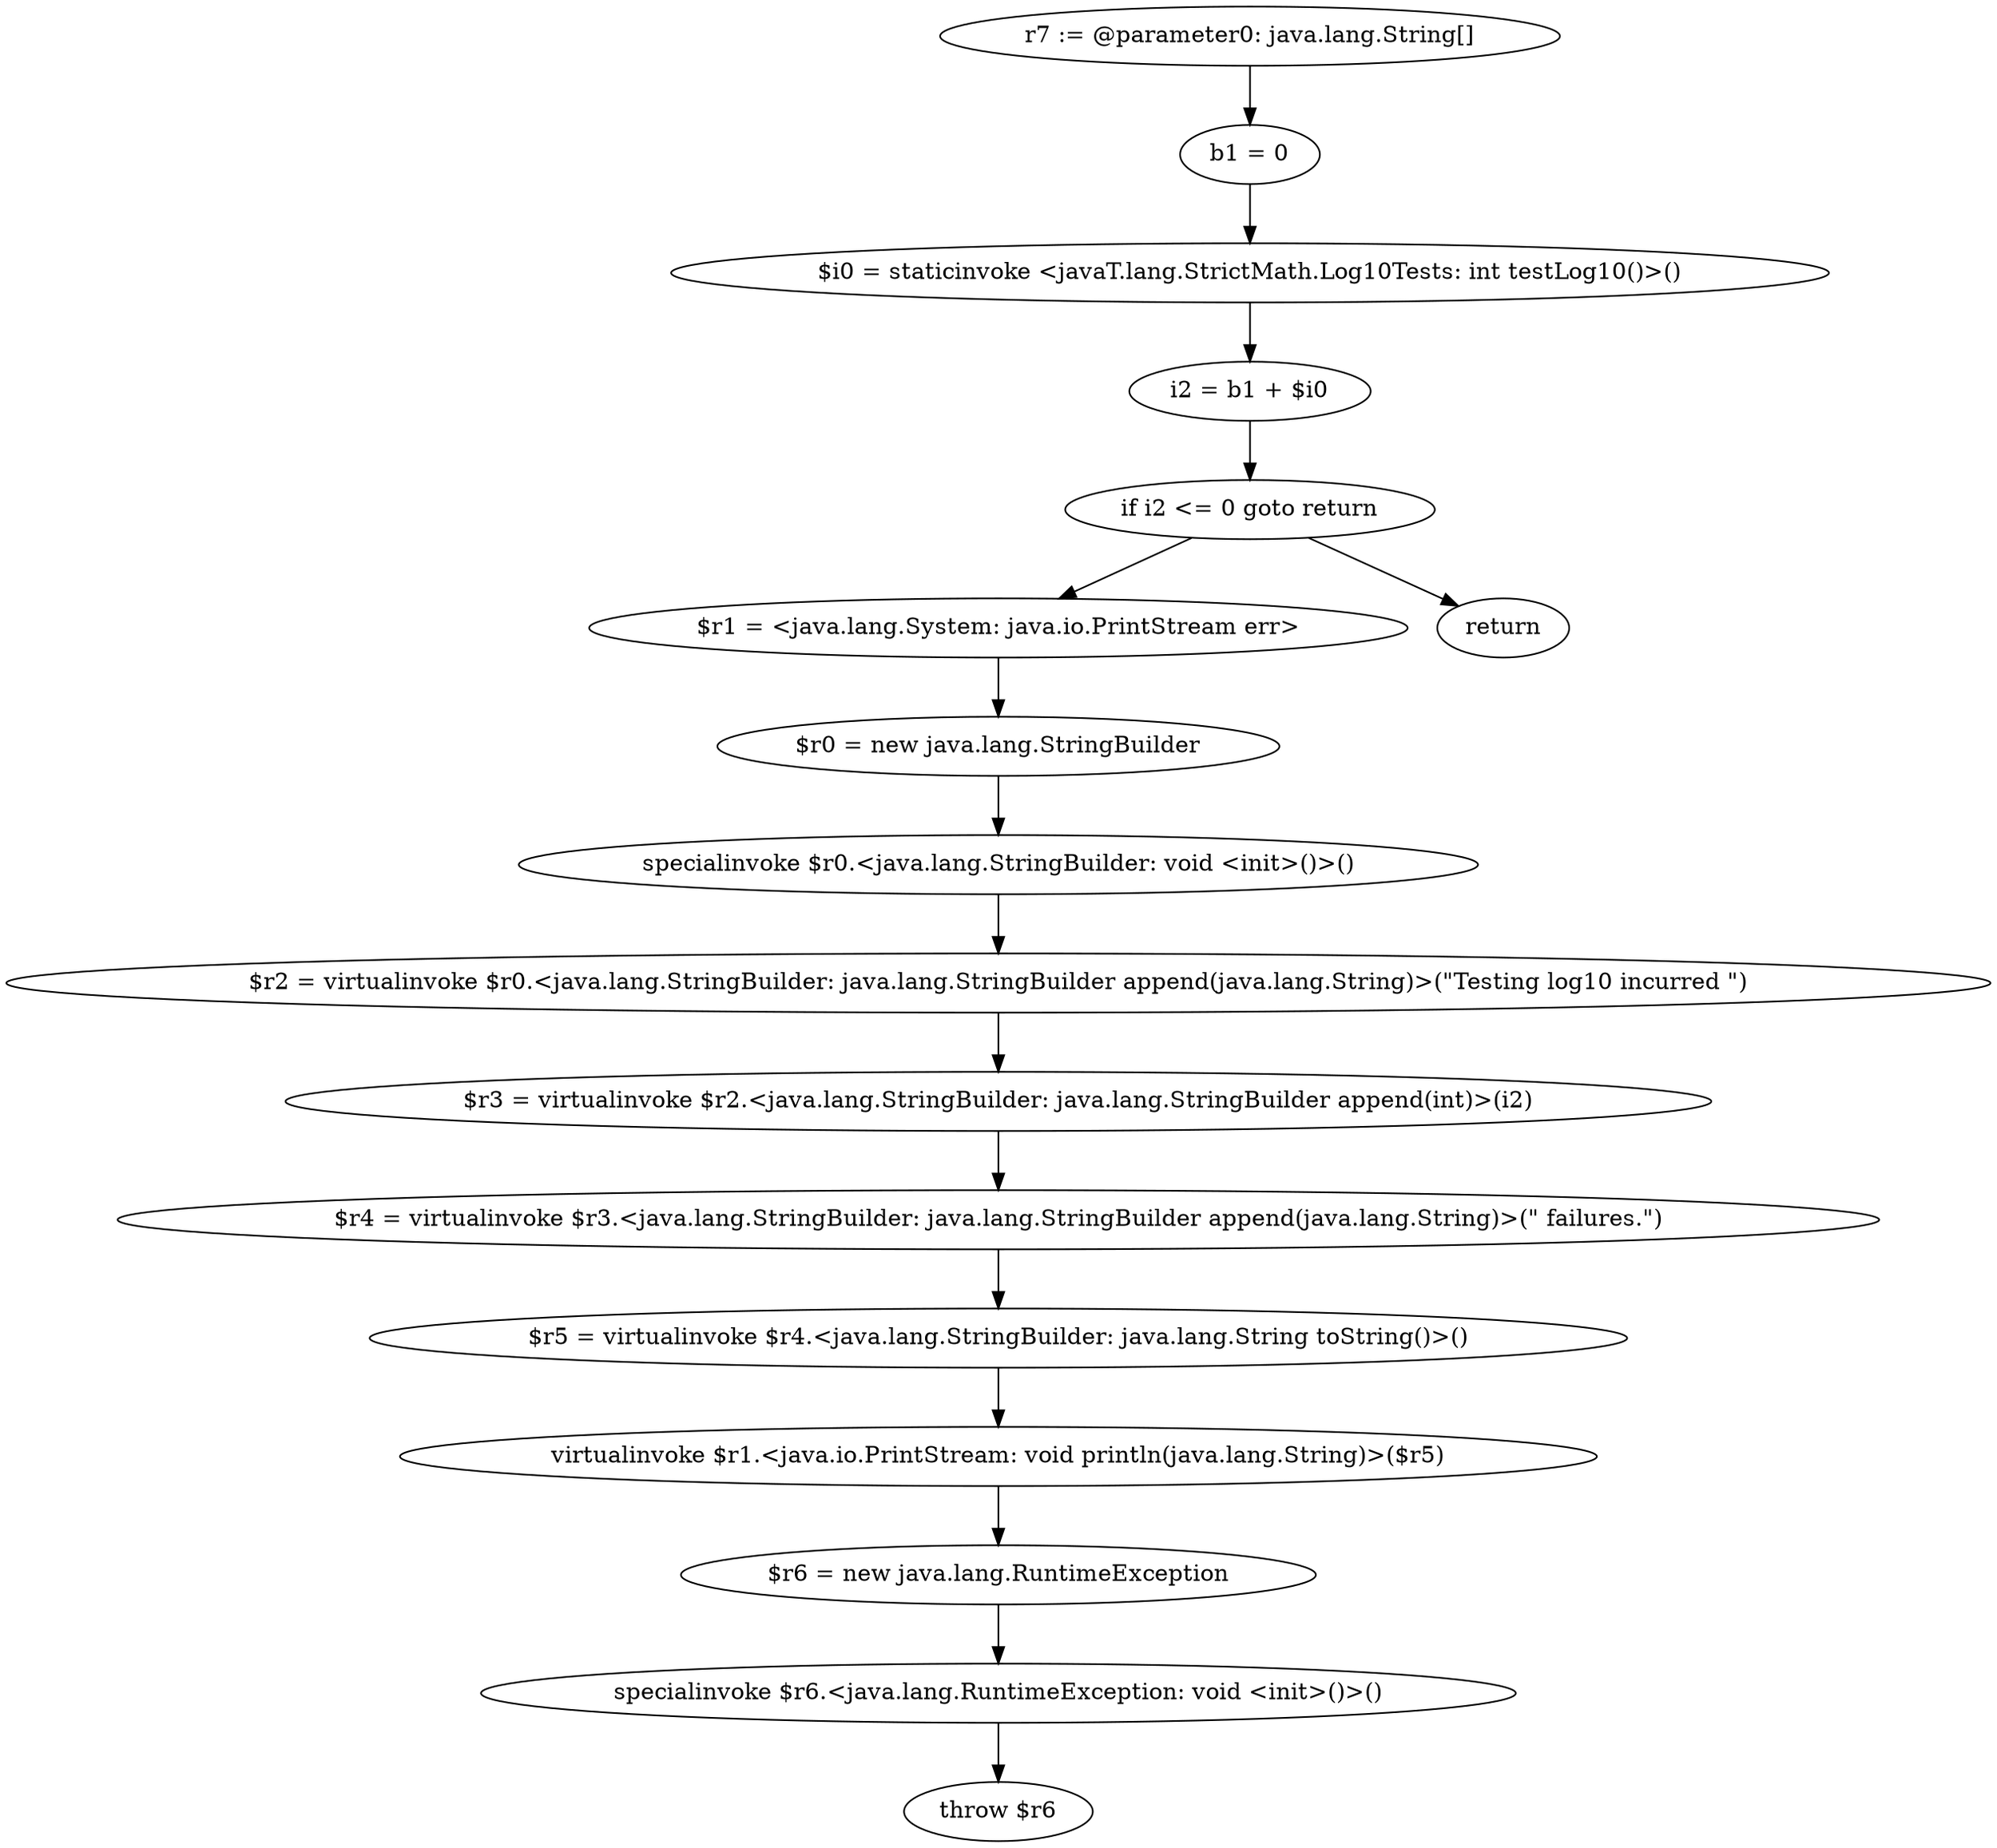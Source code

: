 digraph "unitGraph" {
    "r7 := @parameter0: java.lang.String[]"
    "b1 = 0"
    "$i0 = staticinvoke <javaT.lang.StrictMath.Log10Tests: int testLog10()>()"
    "i2 = b1 + $i0"
    "if i2 <= 0 goto return"
    "$r1 = <java.lang.System: java.io.PrintStream err>"
    "$r0 = new java.lang.StringBuilder"
    "specialinvoke $r0.<java.lang.StringBuilder: void <init>()>()"
    "$r2 = virtualinvoke $r0.<java.lang.StringBuilder: java.lang.StringBuilder append(java.lang.String)>(\"Testing log10 incurred \")"
    "$r3 = virtualinvoke $r2.<java.lang.StringBuilder: java.lang.StringBuilder append(int)>(i2)"
    "$r4 = virtualinvoke $r3.<java.lang.StringBuilder: java.lang.StringBuilder append(java.lang.String)>(\" failures.\")"
    "$r5 = virtualinvoke $r4.<java.lang.StringBuilder: java.lang.String toString()>()"
    "virtualinvoke $r1.<java.io.PrintStream: void println(java.lang.String)>($r5)"
    "$r6 = new java.lang.RuntimeException"
    "specialinvoke $r6.<java.lang.RuntimeException: void <init>()>()"
    "throw $r6"
    "return"
    "r7 := @parameter0: java.lang.String[]"->"b1 = 0";
    "b1 = 0"->"$i0 = staticinvoke <javaT.lang.StrictMath.Log10Tests: int testLog10()>()";
    "$i0 = staticinvoke <javaT.lang.StrictMath.Log10Tests: int testLog10()>()"->"i2 = b1 + $i0";
    "i2 = b1 + $i0"->"if i2 <= 0 goto return";
    "if i2 <= 0 goto return"->"$r1 = <java.lang.System: java.io.PrintStream err>";
    "if i2 <= 0 goto return"->"return";
    "$r1 = <java.lang.System: java.io.PrintStream err>"->"$r0 = new java.lang.StringBuilder";
    "$r0 = new java.lang.StringBuilder"->"specialinvoke $r0.<java.lang.StringBuilder: void <init>()>()";
    "specialinvoke $r0.<java.lang.StringBuilder: void <init>()>()"->"$r2 = virtualinvoke $r0.<java.lang.StringBuilder: java.lang.StringBuilder append(java.lang.String)>(\"Testing log10 incurred \")";
    "$r2 = virtualinvoke $r0.<java.lang.StringBuilder: java.lang.StringBuilder append(java.lang.String)>(\"Testing log10 incurred \")"->"$r3 = virtualinvoke $r2.<java.lang.StringBuilder: java.lang.StringBuilder append(int)>(i2)";
    "$r3 = virtualinvoke $r2.<java.lang.StringBuilder: java.lang.StringBuilder append(int)>(i2)"->"$r4 = virtualinvoke $r3.<java.lang.StringBuilder: java.lang.StringBuilder append(java.lang.String)>(\" failures.\")";
    "$r4 = virtualinvoke $r3.<java.lang.StringBuilder: java.lang.StringBuilder append(java.lang.String)>(\" failures.\")"->"$r5 = virtualinvoke $r4.<java.lang.StringBuilder: java.lang.String toString()>()";
    "$r5 = virtualinvoke $r4.<java.lang.StringBuilder: java.lang.String toString()>()"->"virtualinvoke $r1.<java.io.PrintStream: void println(java.lang.String)>($r5)";
    "virtualinvoke $r1.<java.io.PrintStream: void println(java.lang.String)>($r5)"->"$r6 = new java.lang.RuntimeException";
    "$r6 = new java.lang.RuntimeException"->"specialinvoke $r6.<java.lang.RuntimeException: void <init>()>()";
    "specialinvoke $r6.<java.lang.RuntimeException: void <init>()>()"->"throw $r6";
}
